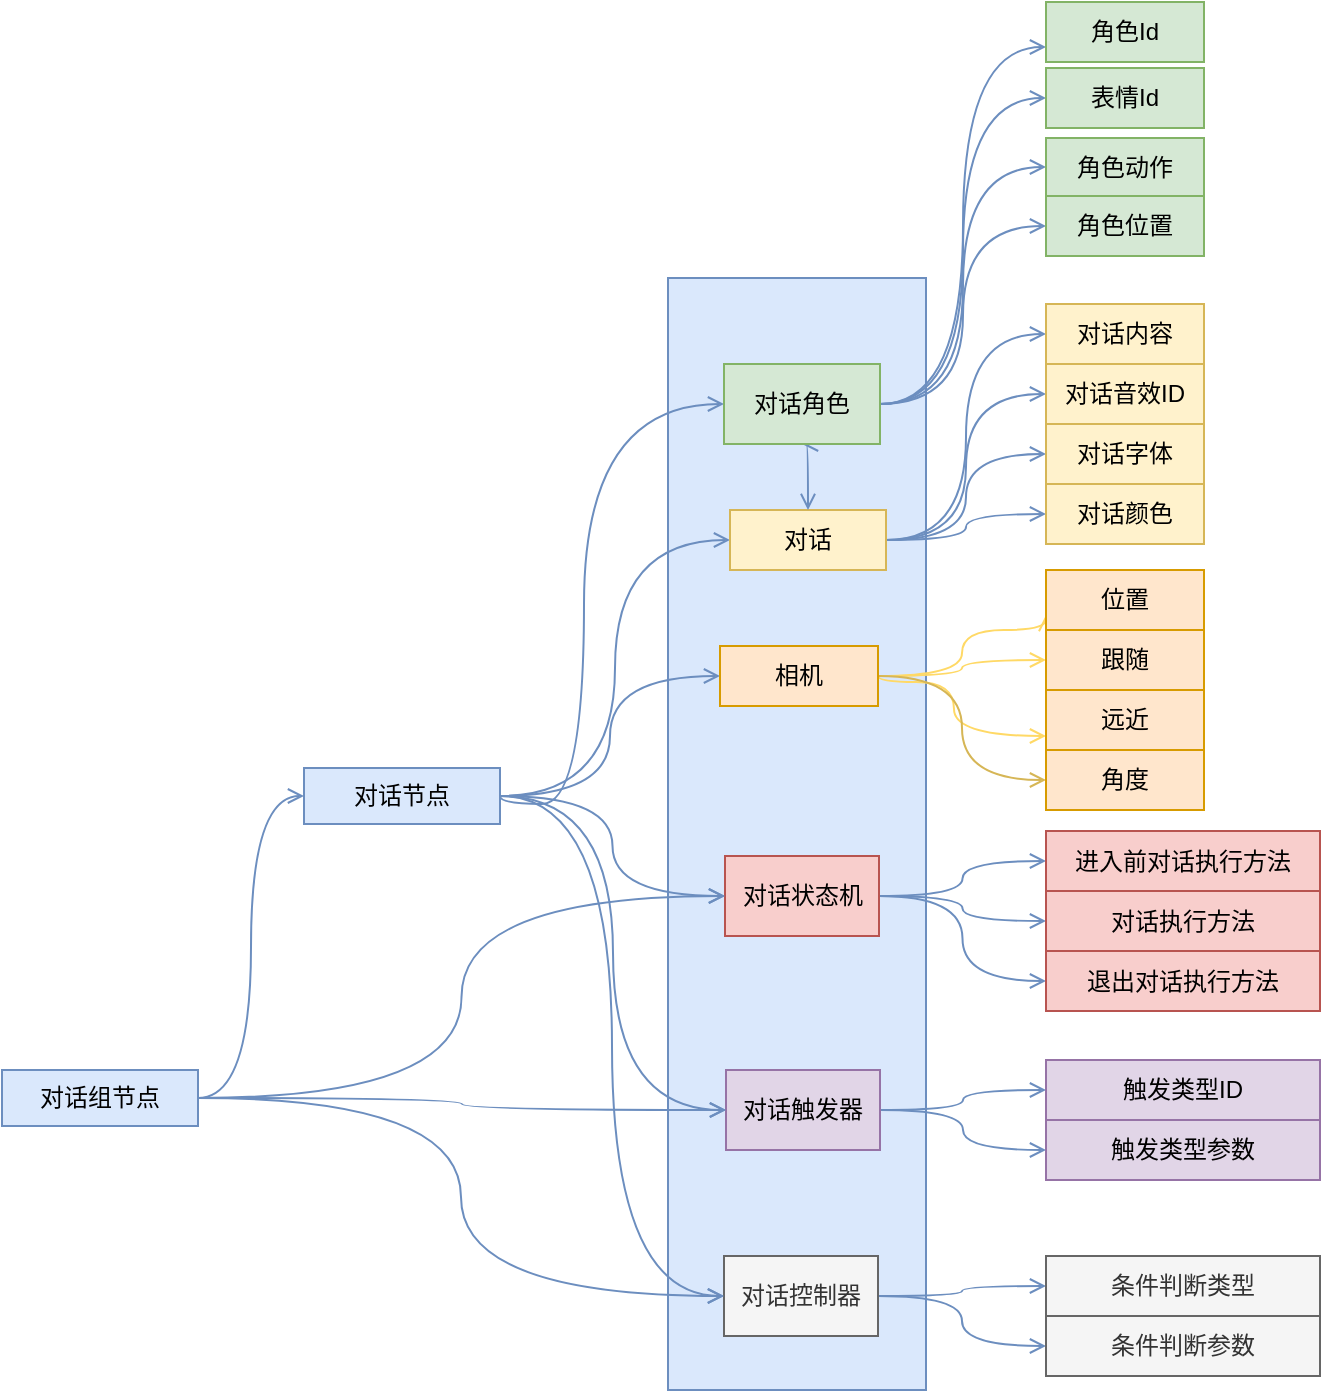 <mxfile version="24.6.4" type="github">
  <diagram name="第 1 页" id="1RiEGh6bXkRQaVlVC3rK">
    <mxGraphModel dx="2171" dy="1997" grid="0" gridSize="10" guides="1" tooltips="1" connect="1" arrows="1" fold="1" page="0" pageScale="1" pageWidth="827" pageHeight="1169" math="1" shadow="0">
      <root>
        <mxCell id="0" />
        <mxCell id="1" parent="0" />
        <mxCell id="AYWZBEW6ySmB9MOeuDs3-41" value="" style="whiteSpace=wrap;html=1;fontFamily=Helvetica;fontSize=12;labelBackgroundColor=default;strokeColor=#6c8ebf;fillColor=#dae8fc;" vertex="1" parent="1">
          <mxGeometry x="-204" y="-863" width="129" height="556" as="geometry" />
        </mxCell>
        <mxCell id="AYWZBEW6ySmB9MOeuDs3-19" style="edgeStyle=orthogonalEdgeStyle;rounded=0;orthogonalLoop=1;jettySize=auto;html=1;exitX=1;exitY=0.5;exitDx=0;exitDy=0;entryX=0;entryY=0.5;entryDx=0;entryDy=0;fontSize=12;startArrow=none;startFill=0;endArrow=open;endFill=0;curved=1;strokeColor=#6C8EBF;flowAnimation=0;shadow=0;" edge="1" parent="1" source="AYWZBEW6ySmB9MOeuDs3-1" target="AYWZBEW6ySmB9MOeuDs3-5">
          <mxGeometry relative="1" as="geometry">
            <Array as="points">
              <mxPoint x="-246" y="-600" />
              <mxPoint x="-246" y="-800" />
            </Array>
          </mxGeometry>
        </mxCell>
        <mxCell id="AYWZBEW6ySmB9MOeuDs3-21" style="edgeStyle=orthogonalEdgeStyle;shape=connector;curved=1;rounded=0;orthogonalLoop=1;jettySize=auto;html=1;entryX=0;entryY=0.5;entryDx=0;entryDy=0;strokeColor=#6C8EBF;align=center;verticalAlign=middle;fontFamily=Helvetica;fontSize=12;fontColor=default;labelBackgroundColor=default;startArrow=none;startFill=0;endArrow=open;endFill=0;flowAnimation=0;" edge="1" parent="1" source="AYWZBEW6ySmB9MOeuDs3-1" target="AYWZBEW6ySmB9MOeuDs3-3">
          <mxGeometry relative="1" as="geometry" />
        </mxCell>
        <mxCell id="AYWZBEW6ySmB9MOeuDs3-22" style="edgeStyle=orthogonalEdgeStyle;shape=connector;curved=1;rounded=0;orthogonalLoop=1;jettySize=auto;html=1;exitX=1;exitY=0.5;exitDx=0;exitDy=0;entryX=0;entryY=0.5;entryDx=0;entryDy=0;strokeColor=#6C8EBF;align=center;verticalAlign=middle;fontFamily=Helvetica;fontSize=12;fontColor=default;labelBackgroundColor=default;startArrow=none;startFill=0;endArrow=open;endFill=0;flowAnimation=0;" edge="1" parent="1" source="AYWZBEW6ySmB9MOeuDs3-1" target="AYWZBEW6ySmB9MOeuDs3-4">
          <mxGeometry relative="1" as="geometry" />
        </mxCell>
        <mxCell id="AYWZBEW6ySmB9MOeuDs3-24" style="edgeStyle=orthogonalEdgeStyle;shape=connector;curved=1;rounded=0;orthogonalLoop=1;jettySize=auto;html=1;exitX=1;exitY=0.5;exitDx=0;exitDy=0;entryX=0;entryY=0.5;entryDx=0;entryDy=0;strokeColor=#6C8EBF;align=center;verticalAlign=middle;fontFamily=Helvetica;fontSize=12;fontColor=default;labelBackgroundColor=default;startArrow=none;startFill=0;endArrow=open;endFill=0;flowAnimation=0;" edge="1" parent="1" source="AYWZBEW6ySmB9MOeuDs3-1" target="AYWZBEW6ySmB9MOeuDs3-6">
          <mxGeometry relative="1" as="geometry" />
        </mxCell>
        <mxCell id="AYWZBEW6ySmB9MOeuDs3-85" style="edgeStyle=orthogonalEdgeStyle;shape=connector;curved=1;rounded=0;orthogonalLoop=1;jettySize=auto;html=1;exitX=1;exitY=0.5;exitDx=0;exitDy=0;entryX=0;entryY=0.5;entryDx=0;entryDy=0;strokeColor=#6C8EBF;align=center;verticalAlign=middle;fontFamily=Helvetica;fontSize=12;fontColor=default;labelBackgroundColor=default;startArrow=none;startFill=0;endArrow=open;endFill=0;flowAnimation=0;" edge="1" parent="1" source="AYWZBEW6ySmB9MOeuDs3-1" target="AYWZBEW6ySmB9MOeuDs3-42">
          <mxGeometry relative="1" as="geometry" />
        </mxCell>
        <mxCell id="AYWZBEW6ySmB9MOeuDs3-86" style="edgeStyle=orthogonalEdgeStyle;shape=connector;curved=1;rounded=0;orthogonalLoop=1;jettySize=auto;html=1;exitX=1;exitY=0.5;exitDx=0;exitDy=0;entryX=0;entryY=0.5;entryDx=0;entryDy=0;strokeColor=#6C8EBF;align=center;verticalAlign=middle;fontFamily=Helvetica;fontSize=12;fontColor=default;labelBackgroundColor=default;startArrow=none;startFill=0;endArrow=open;endFill=0;flowAnimation=0;" edge="1" parent="1" source="AYWZBEW6ySmB9MOeuDs3-1" target="AYWZBEW6ySmB9MOeuDs3-43">
          <mxGeometry relative="1" as="geometry" />
        </mxCell>
        <mxCell id="AYWZBEW6ySmB9MOeuDs3-1" value="对话节点" style="whiteSpace=wrap;html=1;fillColor=#dae8fc;strokeColor=#6C8EBF;" vertex="1" parent="1">
          <mxGeometry x="-386" y="-618" width="98" height="28" as="geometry" />
        </mxCell>
        <mxCell id="AYWZBEW6ySmB9MOeuDs3-39" style="edgeStyle=orthogonalEdgeStyle;shape=connector;curved=1;rounded=0;orthogonalLoop=1;jettySize=auto;html=1;exitX=1;exitY=0.5;exitDx=0;exitDy=0;entryX=0;entryY=0.5;entryDx=0;entryDy=0;strokeColor=#6C8EBF;align=center;verticalAlign=middle;fontFamily=Helvetica;fontSize=12;fontColor=default;labelBackgroundColor=default;startArrow=none;startFill=0;endArrow=open;endFill=0;flowAnimation=0;" edge="1" parent="1" source="AYWZBEW6ySmB9MOeuDs3-3" target="AYWZBEW6ySmB9MOeuDs3-38">
          <mxGeometry relative="1" as="geometry" />
        </mxCell>
        <mxCell id="AYWZBEW6ySmB9MOeuDs3-61" style="edgeStyle=orthogonalEdgeStyle;shape=connector;curved=1;rounded=0;orthogonalLoop=1;jettySize=auto;html=1;exitX=1;exitY=0.5;exitDx=0;exitDy=0;entryX=0;entryY=0.5;entryDx=0;entryDy=0;strokeColor=#6C8EBF;align=center;verticalAlign=middle;fontFamily=Helvetica;fontSize=12;fontColor=default;labelBackgroundColor=default;startArrow=none;startFill=0;endArrow=open;endFill=0;flowAnimation=0;" edge="1" parent="1" source="AYWZBEW6ySmB9MOeuDs3-3" target="AYWZBEW6ySmB9MOeuDs3-60">
          <mxGeometry relative="1" as="geometry" />
        </mxCell>
        <mxCell id="AYWZBEW6ySmB9MOeuDs3-63" style="edgeStyle=orthogonalEdgeStyle;shape=connector;curved=1;rounded=0;orthogonalLoop=1;jettySize=auto;html=1;exitX=1;exitY=0.5;exitDx=0;exitDy=0;entryX=0;entryY=0.5;entryDx=0;entryDy=0;strokeColor=#6C8EBF;align=center;verticalAlign=middle;fontFamily=Helvetica;fontSize=12;fontColor=default;labelBackgroundColor=default;startArrow=none;startFill=0;endArrow=open;endFill=0;flowAnimation=0;" edge="1" parent="1" source="AYWZBEW6ySmB9MOeuDs3-3" target="AYWZBEW6ySmB9MOeuDs3-62">
          <mxGeometry relative="1" as="geometry" />
        </mxCell>
        <mxCell id="AYWZBEW6ySmB9MOeuDs3-65" style="edgeStyle=orthogonalEdgeStyle;shape=connector;curved=1;rounded=0;orthogonalLoop=1;jettySize=auto;html=1;exitX=1;exitY=0.5;exitDx=0;exitDy=0;entryX=0;entryY=0.5;entryDx=0;entryDy=0;strokeColor=#6C8EBF;align=center;verticalAlign=middle;fontFamily=Helvetica;fontSize=12;fontColor=default;labelBackgroundColor=default;startArrow=none;startFill=0;endArrow=open;endFill=0;flowAnimation=0;" edge="1" parent="1" source="AYWZBEW6ySmB9MOeuDs3-3" target="AYWZBEW6ySmB9MOeuDs3-64">
          <mxGeometry relative="1" as="geometry" />
        </mxCell>
        <mxCell id="AYWZBEW6ySmB9MOeuDs3-3" value="对话" style="whiteSpace=wrap;html=1;fillColor=#fff2cc;strokeColor=#d6b656;" vertex="1" parent="1">
          <mxGeometry x="-173" y="-747" width="78" height="30" as="geometry" />
        </mxCell>
        <mxCell id="AYWZBEW6ySmB9MOeuDs3-33" style="edgeStyle=orthogonalEdgeStyle;shape=connector;curved=1;rounded=0;orthogonalLoop=1;jettySize=auto;html=1;exitX=1;exitY=0.5;exitDx=0;exitDy=0;entryX=0;entryY=0.75;entryDx=0;entryDy=0;strokeColor=#FFD966;align=center;verticalAlign=middle;fontFamily=Helvetica;fontSize=12;fontColor=default;labelBackgroundColor=default;startArrow=none;startFill=0;endArrow=open;endFill=0;flowAnimation=0;" edge="1" parent="1" source="AYWZBEW6ySmB9MOeuDs3-4" target="AYWZBEW6ySmB9MOeuDs3-29">
          <mxGeometry relative="1" as="geometry">
            <Array as="points">
              <mxPoint x="-57" y="-664" />
              <mxPoint x="-57" y="-687" />
            </Array>
          </mxGeometry>
        </mxCell>
        <mxCell id="AYWZBEW6ySmB9MOeuDs3-34" style="edgeStyle=orthogonalEdgeStyle;shape=connector;curved=1;rounded=0;orthogonalLoop=1;jettySize=auto;html=1;exitX=1;exitY=0.5;exitDx=0;exitDy=0;strokeColor=#FFD966;align=center;verticalAlign=middle;fontFamily=Helvetica;fontSize=12;fontColor=default;labelBackgroundColor=default;startArrow=none;startFill=0;endArrow=open;endFill=0;flowAnimation=0;" edge="1" parent="1" source="AYWZBEW6ySmB9MOeuDs3-4" target="AYWZBEW6ySmB9MOeuDs3-31">
          <mxGeometry relative="1" as="geometry" />
        </mxCell>
        <mxCell id="AYWZBEW6ySmB9MOeuDs3-35" style="edgeStyle=orthogonalEdgeStyle;shape=connector;curved=1;rounded=0;orthogonalLoop=1;jettySize=auto;html=1;exitX=1;exitY=0.5;exitDx=0;exitDy=0;strokeColor=#FFD966;align=center;verticalAlign=middle;fontFamily=Helvetica;fontSize=12;fontColor=default;labelBackgroundColor=default;startArrow=none;startFill=0;endArrow=open;endFill=0;flowAnimation=0;" edge="1" parent="1" source="AYWZBEW6ySmB9MOeuDs3-4" target="AYWZBEW6ySmB9MOeuDs3-32">
          <mxGeometry relative="1" as="geometry">
            <Array as="points">
              <mxPoint x="-99" y="-661" />
              <mxPoint x="-61" y="-661" />
              <mxPoint x="-61" y="-634" />
            </Array>
          </mxGeometry>
        </mxCell>
        <mxCell id="AYWZBEW6ySmB9MOeuDs3-67" style="edgeStyle=orthogonalEdgeStyle;shape=connector;curved=1;rounded=0;orthogonalLoop=1;jettySize=auto;html=1;exitX=1;exitY=0.5;exitDx=0;exitDy=0;entryX=0;entryY=0.5;entryDx=0;entryDy=0;strokeColor=#D6B656;align=center;verticalAlign=middle;fontFamily=Helvetica;fontSize=12;fontColor=default;labelBackgroundColor=default;startArrow=none;startFill=0;endArrow=open;endFill=0;flowAnimation=0;fillColor=#fff2cc;" edge="1" parent="1" source="AYWZBEW6ySmB9MOeuDs3-4" target="AYWZBEW6ySmB9MOeuDs3-66">
          <mxGeometry relative="1" as="geometry" />
        </mxCell>
        <mxCell id="AYWZBEW6ySmB9MOeuDs3-4" value="相机" style="whiteSpace=wrap;html=1;fillColor=#ffe6cc;strokeColor=#d79b00;" vertex="1" parent="1">
          <mxGeometry x="-178" y="-679" width="79" height="30" as="geometry" />
        </mxCell>
        <mxCell id="AYWZBEW6ySmB9MOeuDs3-28" style="edgeStyle=orthogonalEdgeStyle;shape=connector;curved=1;rounded=0;orthogonalLoop=1;jettySize=auto;html=1;exitX=0.5;exitY=1;exitDx=0;exitDy=0;entryX=0.5;entryY=0;entryDx=0;entryDy=0;strokeColor=#6C8EBF;align=center;verticalAlign=middle;fontFamily=Helvetica;fontSize=12;fontColor=default;labelBackgroundColor=default;startArrow=open;startFill=0;endArrow=open;endFill=0;flowAnimation=0;" edge="1" parent="1" source="AYWZBEW6ySmB9MOeuDs3-5" target="AYWZBEW6ySmB9MOeuDs3-3">
          <mxGeometry relative="1" as="geometry" />
        </mxCell>
        <mxCell id="AYWZBEW6ySmB9MOeuDs3-53" style="edgeStyle=orthogonalEdgeStyle;shape=connector;curved=1;rounded=0;orthogonalLoop=1;jettySize=auto;html=1;exitX=1;exitY=0.5;exitDx=0;exitDy=0;entryX=0;entryY=0.5;entryDx=0;entryDy=0;strokeColor=#6C8EBF;align=center;verticalAlign=middle;fontFamily=Helvetica;fontSize=12;fontColor=default;labelBackgroundColor=default;startArrow=none;startFill=0;endArrow=open;endFill=0;flowAnimation=0;" edge="1" parent="1" source="AYWZBEW6ySmB9MOeuDs3-5" target="AYWZBEW6ySmB9MOeuDs3-44">
          <mxGeometry relative="1" as="geometry" />
        </mxCell>
        <mxCell id="AYWZBEW6ySmB9MOeuDs3-55" style="edgeStyle=orthogonalEdgeStyle;shape=connector;curved=1;rounded=0;orthogonalLoop=1;jettySize=auto;html=1;exitX=1;exitY=0.5;exitDx=0;exitDy=0;entryX=0;entryY=0.5;entryDx=0;entryDy=0;strokeColor=#6C8EBF;align=center;verticalAlign=middle;fontFamily=Helvetica;fontSize=12;fontColor=default;labelBackgroundColor=default;startArrow=none;startFill=0;endArrow=open;endFill=0;flowAnimation=0;" edge="1" parent="1" source="AYWZBEW6ySmB9MOeuDs3-5" target="AYWZBEW6ySmB9MOeuDs3-52">
          <mxGeometry relative="1" as="geometry" />
        </mxCell>
        <mxCell id="AYWZBEW6ySmB9MOeuDs3-58" style="edgeStyle=orthogonalEdgeStyle;shape=connector;curved=1;rounded=0;orthogonalLoop=1;jettySize=auto;html=1;exitX=1;exitY=0.5;exitDx=0;exitDy=0;entryX=0;entryY=0.75;entryDx=0;entryDy=0;strokeColor=#6C8EBF;align=center;verticalAlign=middle;fontFamily=Helvetica;fontSize=12;fontColor=default;labelBackgroundColor=default;startArrow=none;startFill=0;endArrow=open;endFill=0;flowAnimation=0;" edge="1" parent="1" source="AYWZBEW6ySmB9MOeuDs3-5" target="AYWZBEW6ySmB9MOeuDs3-45">
          <mxGeometry relative="1" as="geometry" />
        </mxCell>
        <mxCell id="AYWZBEW6ySmB9MOeuDs3-59" style="edgeStyle=orthogonalEdgeStyle;shape=connector;curved=1;rounded=0;orthogonalLoop=1;jettySize=auto;html=1;exitX=1;exitY=0.5;exitDx=0;exitDy=0;entryX=0;entryY=0.5;entryDx=0;entryDy=0;strokeColor=#6C8EBF;align=center;verticalAlign=middle;fontFamily=Helvetica;fontSize=12;fontColor=default;labelBackgroundColor=default;startArrow=none;startFill=0;endArrow=open;endFill=0;flowAnimation=0;" edge="1" parent="1" source="AYWZBEW6ySmB9MOeuDs3-5" target="AYWZBEW6ySmB9MOeuDs3-50">
          <mxGeometry relative="1" as="geometry" />
        </mxCell>
        <mxCell id="AYWZBEW6ySmB9MOeuDs3-5" value="对话角色" style="whiteSpace=wrap;html=1;fillColor=#d5e8d4;strokeColor=#82b366;" vertex="1" parent="1">
          <mxGeometry x="-176" y="-820" width="78" height="40" as="geometry" />
        </mxCell>
        <mxCell id="AYWZBEW6ySmB9MOeuDs3-72" style="edgeStyle=orthogonalEdgeStyle;shape=connector;curved=1;rounded=0;orthogonalLoop=1;jettySize=auto;html=1;exitX=1;exitY=0.5;exitDx=0;exitDy=0;entryX=0;entryY=0.5;entryDx=0;entryDy=0;strokeColor=#6C8EBF;align=center;verticalAlign=middle;fontFamily=Helvetica;fontSize=12;fontColor=default;labelBackgroundColor=default;startArrow=none;startFill=0;endArrow=open;endFill=0;flowAnimation=0;" edge="1" parent="1" source="AYWZBEW6ySmB9MOeuDs3-6" target="AYWZBEW6ySmB9MOeuDs3-69">
          <mxGeometry relative="1" as="geometry" />
        </mxCell>
        <mxCell id="AYWZBEW6ySmB9MOeuDs3-73" style="edgeStyle=orthogonalEdgeStyle;shape=connector;curved=1;rounded=0;orthogonalLoop=1;jettySize=auto;html=1;exitX=1;exitY=0.5;exitDx=0;exitDy=0;entryX=0;entryY=0.5;entryDx=0;entryDy=0;strokeColor=#6C8EBF;align=center;verticalAlign=middle;fontFamily=Helvetica;fontSize=12;fontColor=default;labelBackgroundColor=default;startArrow=none;startFill=0;endArrow=open;endFill=0;flowAnimation=0;" edge="1" parent="1" source="AYWZBEW6ySmB9MOeuDs3-6" target="AYWZBEW6ySmB9MOeuDs3-70">
          <mxGeometry relative="1" as="geometry" />
        </mxCell>
        <mxCell id="AYWZBEW6ySmB9MOeuDs3-74" style="edgeStyle=orthogonalEdgeStyle;shape=connector;curved=1;rounded=0;orthogonalLoop=1;jettySize=auto;html=1;exitX=1;exitY=0.5;exitDx=0;exitDy=0;entryX=0;entryY=0.5;entryDx=0;entryDy=0;strokeColor=#6C8EBF;align=center;verticalAlign=middle;fontFamily=Helvetica;fontSize=12;fontColor=default;labelBackgroundColor=default;startArrow=none;startFill=0;endArrow=open;endFill=0;flowAnimation=0;" edge="1" parent="1" source="AYWZBEW6ySmB9MOeuDs3-6" target="AYWZBEW6ySmB9MOeuDs3-71">
          <mxGeometry relative="1" as="geometry" />
        </mxCell>
        <mxCell id="AYWZBEW6ySmB9MOeuDs3-6" value="对话状态机" style="whiteSpace=wrap;html=1;fillColor=#f8cecc;strokeColor=#b85450;" vertex="1" parent="1">
          <mxGeometry x="-175.5" y="-574" width="77" height="40" as="geometry" />
        </mxCell>
        <mxCell id="AYWZBEW6ySmB9MOeuDs3-29" value="位置" style="whiteSpace=wrap;html=1;fillColor=#ffe6cc;strokeColor=#d79b00;" vertex="1" parent="1">
          <mxGeometry x="-15" y="-717" width="79" height="30" as="geometry" />
        </mxCell>
        <mxCell id="AYWZBEW6ySmB9MOeuDs3-31" value="跟随" style="whiteSpace=wrap;html=1;fillColor=#ffe6cc;strokeColor=#d79b00;" vertex="1" parent="1">
          <mxGeometry x="-15" y="-687" width="79" height="30" as="geometry" />
        </mxCell>
        <mxCell id="AYWZBEW6ySmB9MOeuDs3-32" value="远近" style="whiteSpace=wrap;html=1;fillColor=#ffe6cc;strokeColor=#d79b00;" vertex="1" parent="1">
          <mxGeometry x="-15" y="-657" width="79" height="30" as="geometry" />
        </mxCell>
        <mxCell id="AYWZBEW6ySmB9MOeuDs3-38" value="对话内容" style="whiteSpace=wrap;html=1;fillColor=#fff2cc;strokeColor=#d6b656;" vertex="1" parent="1">
          <mxGeometry x="-15" y="-850" width="79" height="30" as="geometry" />
        </mxCell>
        <mxCell id="AYWZBEW6ySmB9MOeuDs3-77" style="edgeStyle=orthogonalEdgeStyle;shape=connector;curved=1;rounded=0;orthogonalLoop=1;jettySize=auto;html=1;exitX=1;exitY=0.5;exitDx=0;exitDy=0;entryX=0;entryY=0.5;entryDx=0;entryDy=0;strokeColor=#6C8EBF;align=center;verticalAlign=middle;fontFamily=Helvetica;fontSize=12;fontColor=default;labelBackgroundColor=default;startArrow=none;startFill=0;endArrow=open;endFill=0;flowAnimation=0;" edge="1" parent="1" source="AYWZBEW6ySmB9MOeuDs3-42" target="AYWZBEW6ySmB9MOeuDs3-75">
          <mxGeometry relative="1" as="geometry" />
        </mxCell>
        <mxCell id="AYWZBEW6ySmB9MOeuDs3-78" style="edgeStyle=orthogonalEdgeStyle;shape=connector;curved=1;rounded=0;orthogonalLoop=1;jettySize=auto;html=1;exitX=1;exitY=0.5;exitDx=0;exitDy=0;entryX=0;entryY=0.5;entryDx=0;entryDy=0;strokeColor=#6C8EBF;align=center;verticalAlign=middle;fontFamily=Helvetica;fontSize=12;fontColor=default;labelBackgroundColor=default;startArrow=none;startFill=0;endArrow=open;endFill=0;flowAnimation=0;" edge="1" parent="1" source="AYWZBEW6ySmB9MOeuDs3-42" target="AYWZBEW6ySmB9MOeuDs3-76">
          <mxGeometry relative="1" as="geometry" />
        </mxCell>
        <mxCell id="AYWZBEW6ySmB9MOeuDs3-42" value="对话触发器" style="whiteSpace=wrap;html=1;fillColor=#e1d5e7;strokeColor=#9673a6;" vertex="1" parent="1">
          <mxGeometry x="-175" y="-467" width="77" height="40" as="geometry" />
        </mxCell>
        <mxCell id="AYWZBEW6ySmB9MOeuDs3-82" style="edgeStyle=orthogonalEdgeStyle;shape=connector;curved=1;rounded=0;orthogonalLoop=1;jettySize=auto;html=1;exitX=1;exitY=0.5;exitDx=0;exitDy=0;entryX=0;entryY=0.5;entryDx=0;entryDy=0;strokeColor=#6C8EBF;align=center;verticalAlign=middle;fontFamily=Helvetica;fontSize=12;fontColor=default;labelBackgroundColor=default;startArrow=none;startFill=0;endArrow=open;endFill=0;flowAnimation=0;" edge="1" parent="1" source="AYWZBEW6ySmB9MOeuDs3-43" target="AYWZBEW6ySmB9MOeuDs3-80">
          <mxGeometry relative="1" as="geometry" />
        </mxCell>
        <mxCell id="AYWZBEW6ySmB9MOeuDs3-83" style="edgeStyle=orthogonalEdgeStyle;shape=connector;curved=1;rounded=0;orthogonalLoop=1;jettySize=auto;html=1;exitX=1;exitY=0.5;exitDx=0;exitDy=0;entryX=0;entryY=0.5;entryDx=0;entryDy=0;strokeColor=#6C8EBF;align=center;verticalAlign=middle;fontFamily=Helvetica;fontSize=12;fontColor=default;labelBackgroundColor=default;startArrow=none;startFill=0;endArrow=open;endFill=0;flowAnimation=0;" edge="1" parent="1" source="AYWZBEW6ySmB9MOeuDs3-43" target="AYWZBEW6ySmB9MOeuDs3-81">
          <mxGeometry relative="1" as="geometry" />
        </mxCell>
        <mxCell id="AYWZBEW6ySmB9MOeuDs3-43" value="对话控制器" style="whiteSpace=wrap;html=1;fillColor=#f5f5f5;strokeColor=#666666;fontColor=#333333;" vertex="1" parent="1">
          <mxGeometry x="-176" y="-374" width="77" height="40" as="geometry" />
        </mxCell>
        <mxCell id="AYWZBEW6ySmB9MOeuDs3-44" value="表情Id" style="whiteSpace=wrap;html=1;fillColor=#d5e8d4;strokeColor=#82b366;" vertex="1" parent="1">
          <mxGeometry x="-15" y="-968" width="79" height="30" as="geometry" />
        </mxCell>
        <mxCell id="AYWZBEW6ySmB9MOeuDs3-45" value="角色Id" style="whiteSpace=wrap;html=1;fillColor=#d5e8d4;strokeColor=#82b366;" vertex="1" parent="1">
          <mxGeometry x="-15" y="-1001" width="79" height="30" as="geometry" />
        </mxCell>
        <mxCell id="AYWZBEW6ySmB9MOeuDs3-50" value="角色动作" style="whiteSpace=wrap;html=1;fillColor=#d5e8d4;strokeColor=#82b366;" vertex="1" parent="1">
          <mxGeometry x="-15" y="-933" width="79" height="29" as="geometry" />
        </mxCell>
        <mxCell id="AYWZBEW6ySmB9MOeuDs3-52" value="角色位置" style="whiteSpace=wrap;html=1;fillColor=#d5e8d4;strokeColor=#82b366;" vertex="1" parent="1">
          <mxGeometry x="-15" y="-904" width="79" height="30" as="geometry" />
        </mxCell>
        <mxCell id="AYWZBEW6ySmB9MOeuDs3-60" value="对话音效ID" style="whiteSpace=wrap;html=1;fillColor=#fff2cc;strokeColor=#d6b656;" vertex="1" parent="1">
          <mxGeometry x="-15" y="-820" width="79" height="30" as="geometry" />
        </mxCell>
        <mxCell id="AYWZBEW6ySmB9MOeuDs3-62" value="对话字体" style="whiteSpace=wrap;html=1;fillColor=#fff2cc;strokeColor=#d6b656;" vertex="1" parent="1">
          <mxGeometry x="-15" y="-790" width="79" height="30" as="geometry" />
        </mxCell>
        <mxCell id="AYWZBEW6ySmB9MOeuDs3-64" value="对话颜色" style="whiteSpace=wrap;html=1;fillColor=#fff2cc;strokeColor=#d6b656;" vertex="1" parent="1">
          <mxGeometry x="-15" y="-760" width="79" height="30" as="geometry" />
        </mxCell>
        <mxCell id="AYWZBEW6ySmB9MOeuDs3-66" value="角度" style="whiteSpace=wrap;html=1;fillColor=#ffe6cc;strokeColor=#d79b00;" vertex="1" parent="1">
          <mxGeometry x="-15" y="-627" width="79" height="30" as="geometry" />
        </mxCell>
        <mxCell id="AYWZBEW6ySmB9MOeuDs3-69" value="进入前对话执行方法" style="whiteSpace=wrap;html=1;fillColor=#f8cecc;strokeColor=#b85450;" vertex="1" parent="1">
          <mxGeometry x="-15" y="-586.5" width="137" height="30" as="geometry" />
        </mxCell>
        <mxCell id="AYWZBEW6ySmB9MOeuDs3-70" value="对话执行方法" style="whiteSpace=wrap;html=1;fillColor=#f8cecc;strokeColor=#b85450;" vertex="1" parent="1">
          <mxGeometry x="-15" y="-556.5" width="137" height="30" as="geometry" />
        </mxCell>
        <mxCell id="AYWZBEW6ySmB9MOeuDs3-71" value="退出对话执行方法" style="whiteSpace=wrap;html=1;fillColor=#f8cecc;strokeColor=#b85450;" vertex="1" parent="1">
          <mxGeometry x="-15" y="-526.5" width="137" height="30" as="geometry" />
        </mxCell>
        <mxCell id="AYWZBEW6ySmB9MOeuDs3-75" value="触发类型ID" style="whiteSpace=wrap;html=1;fillColor=#e1d5e7;strokeColor=#9673a6;" vertex="1" parent="1">
          <mxGeometry x="-15" y="-472" width="137" height="30" as="geometry" />
        </mxCell>
        <mxCell id="AYWZBEW6ySmB9MOeuDs3-76" value="触发类型参数" style="whiteSpace=wrap;html=1;fillColor=#e1d5e7;strokeColor=#9673a6;" vertex="1" parent="1">
          <mxGeometry x="-15" y="-442" width="137" height="30" as="geometry" />
        </mxCell>
        <mxCell id="AYWZBEW6ySmB9MOeuDs3-80" value="条件判断类型" style="whiteSpace=wrap;html=1;fillColor=#f5f5f5;strokeColor=#666666;fontColor=#333333;" vertex="1" parent="1">
          <mxGeometry x="-15" y="-374" width="137" height="30" as="geometry" />
        </mxCell>
        <mxCell id="AYWZBEW6ySmB9MOeuDs3-81" value="条件判断参数" style="whiteSpace=wrap;html=1;fillColor=#f5f5f5;strokeColor=#666666;fontColor=#333333;" vertex="1" parent="1">
          <mxGeometry x="-15" y="-344" width="137" height="30" as="geometry" />
        </mxCell>
        <mxCell id="AYWZBEW6ySmB9MOeuDs3-88" style="edgeStyle=orthogonalEdgeStyle;shape=connector;curved=1;rounded=0;orthogonalLoop=1;jettySize=auto;html=1;exitX=1;exitY=0.5;exitDx=0;exitDy=0;entryX=0;entryY=0.5;entryDx=0;entryDy=0;strokeColor=#6C8EBF;align=center;verticalAlign=middle;fontFamily=Helvetica;fontSize=12;fontColor=default;labelBackgroundColor=default;startArrow=none;startFill=0;endArrow=open;endFill=0;flowAnimation=0;" edge="1" parent="1" source="AYWZBEW6ySmB9MOeuDs3-84" target="AYWZBEW6ySmB9MOeuDs3-6">
          <mxGeometry relative="1" as="geometry" />
        </mxCell>
        <mxCell id="AYWZBEW6ySmB9MOeuDs3-90" style="edgeStyle=orthogonalEdgeStyle;shape=connector;curved=1;rounded=0;orthogonalLoop=1;jettySize=auto;html=1;exitX=1;exitY=0.5;exitDx=0;exitDy=0;entryX=0;entryY=0.5;entryDx=0;entryDy=0;strokeColor=#6C8EBF;align=center;verticalAlign=middle;fontFamily=Helvetica;fontSize=12;fontColor=default;labelBackgroundColor=default;startArrow=none;startFill=0;endArrow=open;endFill=0;flowAnimation=0;" edge="1" parent="1" source="AYWZBEW6ySmB9MOeuDs3-84" target="AYWZBEW6ySmB9MOeuDs3-42">
          <mxGeometry relative="1" as="geometry" />
        </mxCell>
        <mxCell id="AYWZBEW6ySmB9MOeuDs3-91" style="edgeStyle=orthogonalEdgeStyle;shape=connector;curved=1;rounded=0;orthogonalLoop=1;jettySize=auto;html=1;exitX=1;exitY=0.5;exitDx=0;exitDy=0;entryX=0;entryY=0.5;entryDx=0;entryDy=0;strokeColor=#6C8EBF;align=center;verticalAlign=middle;fontFamily=Helvetica;fontSize=12;fontColor=default;labelBackgroundColor=default;startArrow=none;startFill=0;endArrow=open;endFill=0;flowAnimation=0;" edge="1" parent="1" source="AYWZBEW6ySmB9MOeuDs3-84" target="AYWZBEW6ySmB9MOeuDs3-43">
          <mxGeometry relative="1" as="geometry" />
        </mxCell>
        <mxCell id="AYWZBEW6ySmB9MOeuDs3-92" style="edgeStyle=orthogonalEdgeStyle;shape=connector;curved=1;rounded=0;orthogonalLoop=1;jettySize=auto;html=1;exitX=1;exitY=0.5;exitDx=0;exitDy=0;entryX=0;entryY=0.5;entryDx=0;entryDy=0;strokeColor=#6C8EBF;align=center;verticalAlign=middle;fontFamily=Helvetica;fontSize=12;fontColor=default;labelBackgroundColor=default;startArrow=none;startFill=0;endArrow=open;endFill=0;flowAnimation=0;" edge="1" parent="1" source="AYWZBEW6ySmB9MOeuDs3-84" target="AYWZBEW6ySmB9MOeuDs3-1">
          <mxGeometry relative="1" as="geometry" />
        </mxCell>
        <mxCell id="AYWZBEW6ySmB9MOeuDs3-84" value="对话组节点" style="whiteSpace=wrap;html=1;fillColor=#dae8fc;strokeColor=#6C8EBF;" vertex="1" parent="1">
          <mxGeometry x="-537" y="-467" width="98" height="28" as="geometry" />
        </mxCell>
      </root>
    </mxGraphModel>
  </diagram>
</mxfile>

